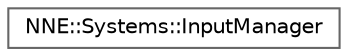 digraph "Graphical Class Hierarchy"
{
 // LATEX_PDF_SIZE
  bgcolor="transparent";
  edge [fontname=Helvetica,fontsize=10,labelfontname=Helvetica,labelfontsize=10];
  node [fontname=Helvetica,fontsize=10,shape=box,height=0.2,width=0.4];
  rankdir="LR";
  Node0 [id="Node000000",label="NNE::Systems::InputManager",height=0.2,width=0.4,color="grey40", fillcolor="white", style="filled",URL="$class_n_n_e_1_1_systems_1_1_input_manager.html",tooltip=" "];
}
